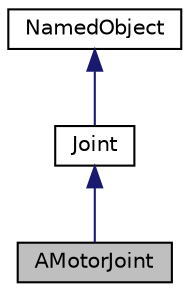 digraph "AMotorJoint"
{
 // LATEX_PDF_SIZE
  edge [fontname="Helvetica",fontsize="10",labelfontname="Helvetica",labelfontsize="10"];
  node [fontname="Helvetica",fontsize="10",shape=record];
  Node1 [label="AMotorJoint",height=0.2,width=0.4,color="black", fillcolor="grey75", style="filled", fontcolor="black",tooltip=" "];
  Node2 -> Node1 [dir="back",color="midnightblue",fontsize="10",style="solid",fontname="Helvetica"];
  Node2 [label="Joint",height=0.2,width=0.4,color="black", fillcolor="white", style="filled",URL="$classJoint.html",tooltip=" "];
  Node3 -> Node2 [dir="back",color="midnightblue",fontsize="10",style="solid",fontname="Helvetica"];
  Node3 [label="NamedObject",height=0.2,width=0.4,color="black", fillcolor="white", style="filled",URL="$classNamedObject.html",tooltip=" "];
}
